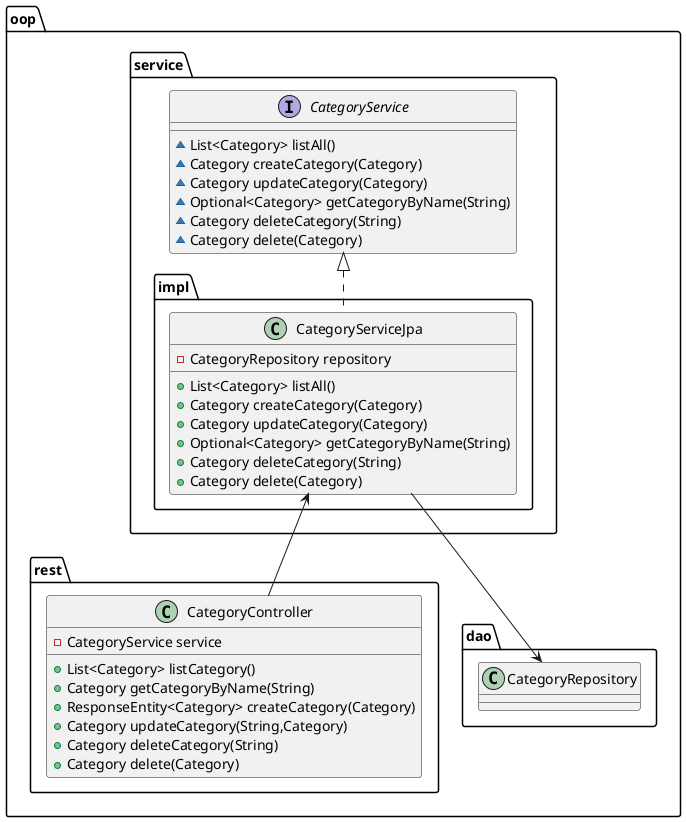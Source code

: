 @startuml
class oop.rest.CategoryController {
- CategoryService service
+ List<Category> listCategory()
+ Category getCategoryByName(String)
+ ResponseEntity<Category> createCategory(Category)
+ Category updateCategory(String,Category)
+ Category deleteCategory(String)
+ Category delete(Category)
}
class oop.service.impl.CategoryServiceJpa {
- CategoryRepository repository
+ List<Category> listAll()
+ Category createCategory(Category)
+ Category updateCategory(Category)
+ Optional<Category> getCategoryByName(String)
+ Category deleteCategory(String)
+ Category delete(Category)
}
interface oop.service.CategoryService {
~ List<Category> listAll()
~ Category createCategory(Category)
~ Category updateCategory(Category)
~ Optional<Category> getCategoryByName(String)
~ Category deleteCategory(String)
~ Category delete(Category)
}
class oop.dao.CategoryRepository {
}

oop.service.impl.CategoryServiceJpa <-- oop.rest.CategoryController
oop.service.impl.CategoryServiceJpa --> oop.dao.CategoryRepository
oop.service.CategoryService <|.. oop.service.impl.CategoryServiceJpa
@enduml